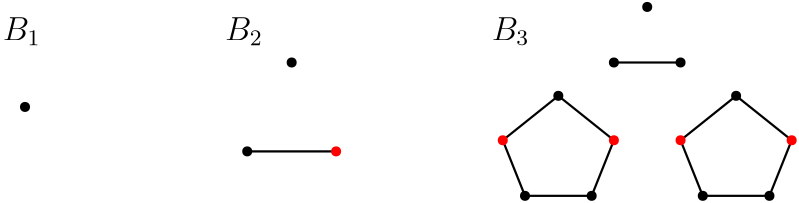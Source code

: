 <?xml version="1.0"?>
<!DOCTYPE ipe SYSTEM "ipe.dtd">
<ipe version="70206" creator="Ipe 7.2.7">
<info created="D:20180316135626" modified="D:20180316141231"/>
<ipestyle name="basic">
<symbol name="arrow/arc(spx)">
<path stroke="sym-stroke" fill="sym-stroke" pen="sym-pen">
0 0 m
-1 0.333 l
-1 -0.333 l
h
</path>
</symbol>
<symbol name="arrow/farc(spx)">
<path stroke="sym-stroke" fill="white" pen="sym-pen">
0 0 m
-1 0.333 l
-1 -0.333 l
h
</path>
</symbol>
<symbol name="arrow/ptarc(spx)">
<path stroke="sym-stroke" fill="sym-stroke" pen="sym-pen">
0 0 m
-1 0.333 l
-0.8 0 l
-1 -0.333 l
h
</path>
</symbol>
<symbol name="arrow/fptarc(spx)">
<path stroke="sym-stroke" fill="white" pen="sym-pen">
0 0 m
-1 0.333 l
-0.8 0 l
-1 -0.333 l
h
</path>
</symbol>
<symbol name="mark/circle(sx)" transformations="translations">
<path fill="sym-stroke">
0.6 0 0 0.6 0 0 e
0.4 0 0 0.4 0 0 e
</path>
</symbol>
<symbol name="mark/disk(sx)" transformations="translations">
<path fill="sym-stroke">
0.6 0 0 0.6 0 0 e
</path>
</symbol>
<symbol name="mark/fdisk(sfx)" transformations="translations">
<group>
<path fill="sym-fill">
0.5 0 0 0.5 0 0 e
</path>
<path fill="sym-stroke" fillrule="eofill">
0.6 0 0 0.6 0 0 e
0.4 0 0 0.4 0 0 e
</path>
</group>
</symbol>
<symbol name="mark/box(sx)" transformations="translations">
<path fill="sym-stroke" fillrule="eofill">
-0.6 -0.6 m
0.6 -0.6 l
0.6 0.6 l
-0.6 0.6 l
h
-0.4 -0.4 m
0.4 -0.4 l
0.4 0.4 l
-0.4 0.4 l
h
</path>
</symbol>
<symbol name="mark/square(sx)" transformations="translations">
<path fill="sym-stroke">
-0.6 -0.6 m
0.6 -0.6 l
0.6 0.6 l
-0.6 0.6 l
h
</path>
</symbol>
<symbol name="mark/fsquare(sfx)" transformations="translations">
<group>
<path fill="sym-fill">
-0.5 -0.5 m
0.5 -0.5 l
0.5 0.5 l
-0.5 0.5 l
h
</path>
<path fill="sym-stroke" fillrule="eofill">
-0.6 -0.6 m
0.6 -0.6 l
0.6 0.6 l
-0.6 0.6 l
h
-0.4 -0.4 m
0.4 -0.4 l
0.4 0.4 l
-0.4 0.4 l
h
</path>
</group>
</symbol>
<symbol name="mark/cross(sx)" transformations="translations">
<group>
<path fill="sym-stroke">
-0.43 -0.57 m
0.57 0.43 l
0.43 0.57 l
-0.57 -0.43 l
h
</path>
<path fill="sym-stroke">
-0.43 0.57 m
0.57 -0.43 l
0.43 -0.57 l
-0.57 0.43 l
h
</path>
</group>
</symbol>
<symbol name="arrow/fnormal(spx)">
<path stroke="sym-stroke" fill="white" pen="sym-pen">
0 0 m
-1 0.333 l
-1 -0.333 l
h
</path>
</symbol>
<symbol name="arrow/pointed(spx)">
<path stroke="sym-stroke" fill="sym-stroke" pen="sym-pen">
0 0 m
-1 0.333 l
-0.8 0 l
-1 -0.333 l
h
</path>
</symbol>
<symbol name="arrow/fpointed(spx)">
<path stroke="sym-stroke" fill="white" pen="sym-pen">
0 0 m
-1 0.333 l
-0.8 0 l
-1 -0.333 l
h
</path>
</symbol>
<symbol name="arrow/linear(spx)">
<path stroke="sym-stroke" pen="sym-pen">
-1 0.333 m
0 0 l
-1 -0.333 l
</path>
</symbol>
<symbol name="arrow/fdouble(spx)">
<path stroke="sym-stroke" fill="white" pen="sym-pen">
0 0 m
-1 0.333 l
-1 -0.333 l
h
-1 0 m
-2 0.333 l
-2 -0.333 l
h
</path>
</symbol>
<symbol name="arrow/double(spx)">
<path stroke="sym-stroke" fill="sym-stroke" pen="sym-pen">
0 0 m
-1 0.333 l
-1 -0.333 l
h
-1 0 m
-2 0.333 l
-2 -0.333 l
h
</path>
</symbol>
<pen name="heavier" value="0.8"/>
<pen name="fat" value="1.2"/>
<pen name="ultrafat" value="2"/>
<symbolsize name="large" value="5"/>
<symbolsize name="small" value="2"/>
<symbolsize name="tiny" value="1.1"/>
<arrowsize name="large" value="10"/>
<arrowsize name="small" value="5"/>
<arrowsize name="tiny" value="3"/>
<color name="red" value="1 0 0"/>
<color name="green" value="0 1 0"/>
<color name="blue" value="0 0 1"/>
<color name="yellow" value="1 1 0"/>
<color name="orange" value="1 0.647 0"/>
<color name="gold" value="1 0.843 0"/>
<color name="purple" value="0.627 0.125 0.941"/>
<color name="gray" value="0.745"/>
<color name="brown" value="0.647 0.165 0.165"/>
<color name="navy" value="0 0 0.502"/>
<color name="pink" value="1 0.753 0.796"/>
<color name="seagreen" value="0.18 0.545 0.341"/>
<color name="turquoise" value="0.251 0.878 0.816"/>
<color name="violet" value="0.933 0.51 0.933"/>
<color name="darkblue" value="0 0 0.545"/>
<color name="darkcyan" value="0 0.545 0.545"/>
<color name="darkgray" value="0.663"/>
<color name="darkgreen" value="0 0.392 0"/>
<color name="darkmagenta" value="0.545 0 0.545"/>
<color name="darkorange" value="1 0.549 0"/>
<color name="darkred" value="0.545 0 0"/>
<color name="lightblue" value="0.678 0.847 0.902"/>
<color name="lightcyan" value="0.878 1 1"/>
<color name="lightgray" value="0.827"/>
<color name="lightgreen" value="0.565 0.933 0.565"/>
<color name="lightyellow" value="1 1 0.878"/>
<dashstyle name="dashed" value="[4] 0"/>
<dashstyle name="dotted" value="[1 3] 0"/>
<dashstyle name="dash dotted" value="[4 2 1 2] 0"/>
<dashstyle name="dash dot dotted" value="[4 2 1 2 1 2] 0"/>
<textsize name="large" value="\large"/>
<textsize name="Large" value="\Large"/>
<textsize name="LARGE" value="\LARGE"/>
<textsize name="huge" value="\huge"/>
<textsize name="Huge" value="\Huge"/>
<textsize name="small" value="\small"/>
<textsize name="footnote" value="\footnotesize"/>
<textsize name="tiny" value="\tiny"/>
<textstyle name="center" begin="\begin{center}" end="\end{center}"/>
<textstyle name="itemize" begin="\begin{itemize}" end="\end{itemize}"/>
<textstyle name="item" begin="\begin{itemize}\item{}" end="\end{itemize}"/>
<gridsize name="4 pts" value="4"/>
<gridsize name="8 pts (~3 mm)" value="8"/>
<gridsize name="16 pts (~6 mm)" value="16"/>
<gridsize name="32 pts (~12 mm)" value="32"/>
<gridsize name="10 pts (~3.5 mm)" value="10"/>
<gridsize name="20 pts (~7 mm)" value="20"/>
<gridsize name="14 pts (~5 mm)" value="14"/>
<gridsize name="28 pts (~10 mm)" value="28"/>
<gridsize name="56 pts (~20 mm)" value="56"/>
<anglesize name="90 deg" value="90"/>
<anglesize name="60 deg" value="60"/>
<anglesize name="45 deg" value="45"/>
<anglesize name="30 deg" value="30"/>
<anglesize name="22.5 deg" value="22.5"/>
<opacity name="10%" value="0.1"/>
<opacity name="30%" value="0.3"/>
<opacity name="50%" value="0.5"/>
<opacity name="75%" value="0.75"/>
<tiling name="falling" angle="-60" step="4" width="1"/>
<tiling name="rising" angle="30" step="4" width="1"/>
</ipestyle>
<page>
<layer name="alpha"/>
<layer name="beta"/>
<layer name="delta"/>
<layer name="gamma"/>
<view layers="beta delta gamma" active="delta"/>
<path layer="delta" stroke="black" pen="heavier">
272 368 m
304 368 l
</path>
<path matrix="1 0 0 1 -24 0" stroke="black" pen="heavier">
428 400 m
452 400 l
</path>
<path matrix="1 0 0 1 -20 8" stroke="black" pen="heavier">
384 364 m
392 344 l
</path>
<path matrix="1 0 0 1 -20 8" stroke="black" pen="heavier">
392 344 m
416 344 l
</path>
<path matrix="1 0 0 1 -20 8" stroke="black" pen="heavier">
416 344 m
424 364 l
</path>
<path matrix="1 0 0 1 -20 8" stroke="black" pen="heavier">
424 364 m
404 380 l
</path>
<path matrix="1 0 0 1 -20 8" stroke="black" pen="heavier">
404 380 m
384 364 l
</path>
<path matrix="1 0 0 1 -28 8" stroke="black" pen="heavier">
476 380 m
456 364 l
</path>
<path matrix="1 0 0 1 -28 8" stroke="black" pen="heavier">
456 364 m
464 344 l
</path>
<path matrix="1 0 0 1 -28 8" stroke="black" pen="heavier">
464 344 m
488 344 l
</path>
<path matrix="1 0 0 1 -28 8" stroke="black" pen="heavier">
488 344 m
496 364 l
</path>
<path matrix="1 0 0 1 -28 8" stroke="black" pen="heavier">
496 364 m
476 380 l
</path>
<path layer="alpha" stroke="black">
512 448 m
512 320 l
128 320 l
128 448 l
h
</path>
<use layer="gamma" matrix="1 0 0 1 32 0" name="mark/disk(sx)" pos="160 384" size="normal" stroke="black"/>
<use name="mark/disk(sx)" pos="288 400" size="normal" stroke="black"/>
<use name="mark/disk(sx)" pos="272 368" size="normal" stroke="black"/>
<use name="mark/disk(sx)" pos="304 368" size="normal" stroke="red"/>
<use matrix="1 0 0 1 -32 4" name="mark/disk(sx)" pos="448 416" size="normal" stroke="black"/>
<use matrix="1 0 0 1 -36 8" name="mark/disk(sx)" pos="464 392" size="normal" stroke="black"/>
<use matrix="1 0 0 1 -28 8" name="mark/disk(sx)" pos="432 392" size="normal" stroke="black"/>
<use matrix="1 0 0 1 -20 8" name="mark/disk(sx)" pos="392 344" size="normal" stroke="black"/>
<use matrix="1 0 0 1 -20 8" name="mark/disk(sx)" pos="416 344" size="normal" stroke="black"/>
<use matrix="1 0 0 1 -20 8" name="mark/disk(sx)" pos="424 364" size="normal" stroke="red"/>
<use matrix="1 0 0 1 -20 8" name="mark/disk(sx)" pos="404 380" size="normal" stroke="black"/>
<use matrix="1 0 0 1 -20 8" name="mark/disk(sx)" pos="384 364" size="normal" stroke="red"/>
<use matrix="1 0 0 1 -36 8" name="mark/disk(sx)" pos="472 344" size="normal" stroke="black"/>
<use matrix="1 0 0 1 -36 8" name="mark/disk(sx)" pos="496 344" size="normal" stroke="black"/>
<use matrix="1 0 0 1 -36 8" name="mark/disk(sx)" pos="464 364" size="normal" stroke="red"/>
<use matrix="1 0 0 1 -36 8" name="mark/disk(sx)" pos="504 364" size="normal" stroke="red"/>
<use matrix="1 0 0 1 -36 8" name="mark/disk(sx)" pos="484 380" size="normal" stroke="black"/>
<text layer="beta" matrix="1 0 0 1 -24 0" transformations="translations" pos="384 408" stroke="black" type="label" width="13.625" height="8.173" depth="1.79" valign="baseline" size="large">$B_3$</text>
<text transformations="translations" pos="264 408" stroke="black" type="label" width="13.625" height="8.173" depth="1.79" valign="baseline" size="large">$B_2$</text>
<text matrix="1 0 0 1 4 0" transformations="translations" pos="180 408" stroke="black" type="label" width="13.625" height="8.173" depth="1.79" valign="baseline" size="large">$B_1$</text>
</page>
</ipe>
